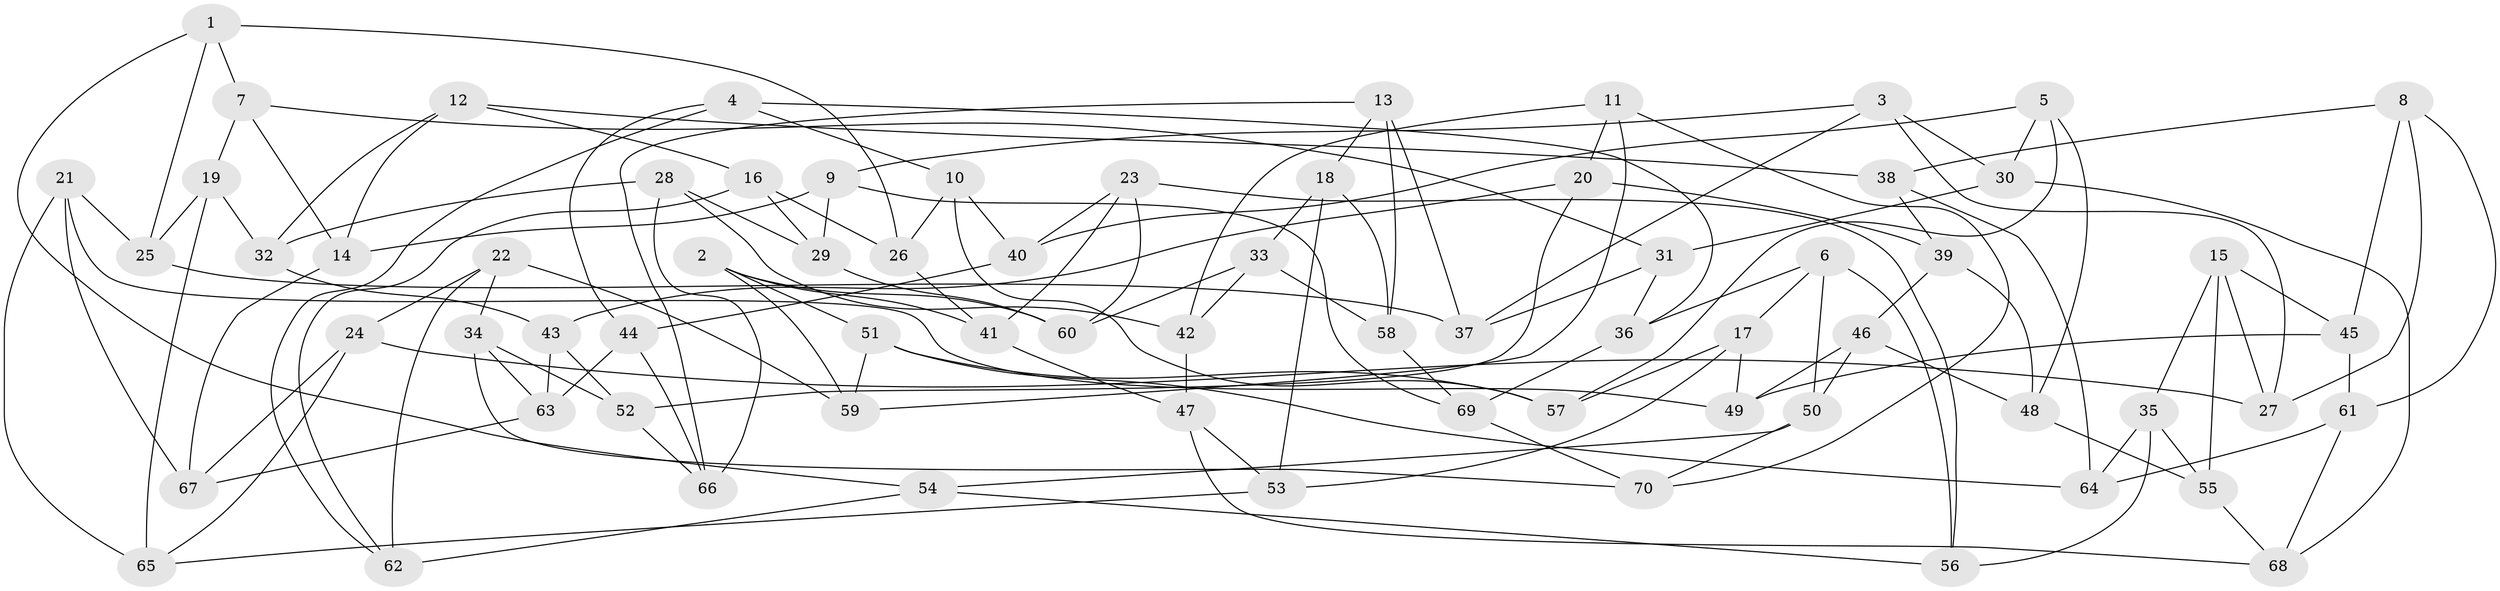 // Generated by graph-tools (version 1.1) at 2025/11/02/27/25 16:11:45]
// undirected, 70 vertices, 140 edges
graph export_dot {
graph [start="1"]
  node [color=gray90,style=filled];
  1;
  2;
  3;
  4;
  5;
  6;
  7;
  8;
  9;
  10;
  11;
  12;
  13;
  14;
  15;
  16;
  17;
  18;
  19;
  20;
  21;
  22;
  23;
  24;
  25;
  26;
  27;
  28;
  29;
  30;
  31;
  32;
  33;
  34;
  35;
  36;
  37;
  38;
  39;
  40;
  41;
  42;
  43;
  44;
  45;
  46;
  47;
  48;
  49;
  50;
  51;
  52;
  53;
  54;
  55;
  56;
  57;
  58;
  59;
  60;
  61;
  62;
  63;
  64;
  65;
  66;
  67;
  68;
  69;
  70;
  1 -- 7;
  1 -- 26;
  1 -- 54;
  1 -- 25;
  2 -- 51;
  2 -- 60;
  2 -- 41;
  2 -- 59;
  3 -- 27;
  3 -- 37;
  3 -- 30;
  3 -- 9;
  4 -- 36;
  4 -- 10;
  4 -- 44;
  4 -- 62;
  5 -- 57;
  5 -- 48;
  5 -- 30;
  5 -- 40;
  6 -- 36;
  6 -- 56;
  6 -- 50;
  6 -- 17;
  7 -- 31;
  7 -- 19;
  7 -- 14;
  8 -- 61;
  8 -- 38;
  8 -- 45;
  8 -- 27;
  9 -- 14;
  9 -- 29;
  9 -- 69;
  10 -- 40;
  10 -- 26;
  10 -- 57;
  11 -- 42;
  11 -- 59;
  11 -- 70;
  11 -- 20;
  12 -- 38;
  12 -- 32;
  12 -- 14;
  12 -- 16;
  13 -- 58;
  13 -- 66;
  13 -- 37;
  13 -- 18;
  14 -- 67;
  15 -- 45;
  15 -- 55;
  15 -- 27;
  15 -- 35;
  16 -- 26;
  16 -- 62;
  16 -- 29;
  17 -- 49;
  17 -- 53;
  17 -- 57;
  18 -- 53;
  18 -- 33;
  18 -- 58;
  19 -- 65;
  19 -- 32;
  19 -- 25;
  20 -- 39;
  20 -- 52;
  20 -- 43;
  21 -- 67;
  21 -- 25;
  21 -- 65;
  21 -- 49;
  22 -- 62;
  22 -- 59;
  22 -- 34;
  22 -- 24;
  23 -- 56;
  23 -- 40;
  23 -- 41;
  23 -- 60;
  24 -- 67;
  24 -- 65;
  24 -- 27;
  25 -- 37;
  26 -- 41;
  28 -- 29;
  28 -- 66;
  28 -- 42;
  28 -- 32;
  29 -- 60;
  30 -- 31;
  30 -- 68;
  31 -- 36;
  31 -- 37;
  32 -- 43;
  33 -- 42;
  33 -- 60;
  33 -- 58;
  34 -- 63;
  34 -- 70;
  34 -- 52;
  35 -- 55;
  35 -- 64;
  35 -- 56;
  36 -- 69;
  38 -- 64;
  38 -- 39;
  39 -- 48;
  39 -- 46;
  40 -- 44;
  41 -- 47;
  42 -- 47;
  43 -- 52;
  43 -- 63;
  44 -- 63;
  44 -- 66;
  45 -- 61;
  45 -- 49;
  46 -- 48;
  46 -- 49;
  46 -- 50;
  47 -- 68;
  47 -- 53;
  48 -- 55;
  50 -- 54;
  50 -- 70;
  51 -- 57;
  51 -- 64;
  51 -- 59;
  52 -- 66;
  53 -- 65;
  54 -- 56;
  54 -- 62;
  55 -- 68;
  58 -- 69;
  61 -- 68;
  61 -- 64;
  63 -- 67;
  69 -- 70;
}
